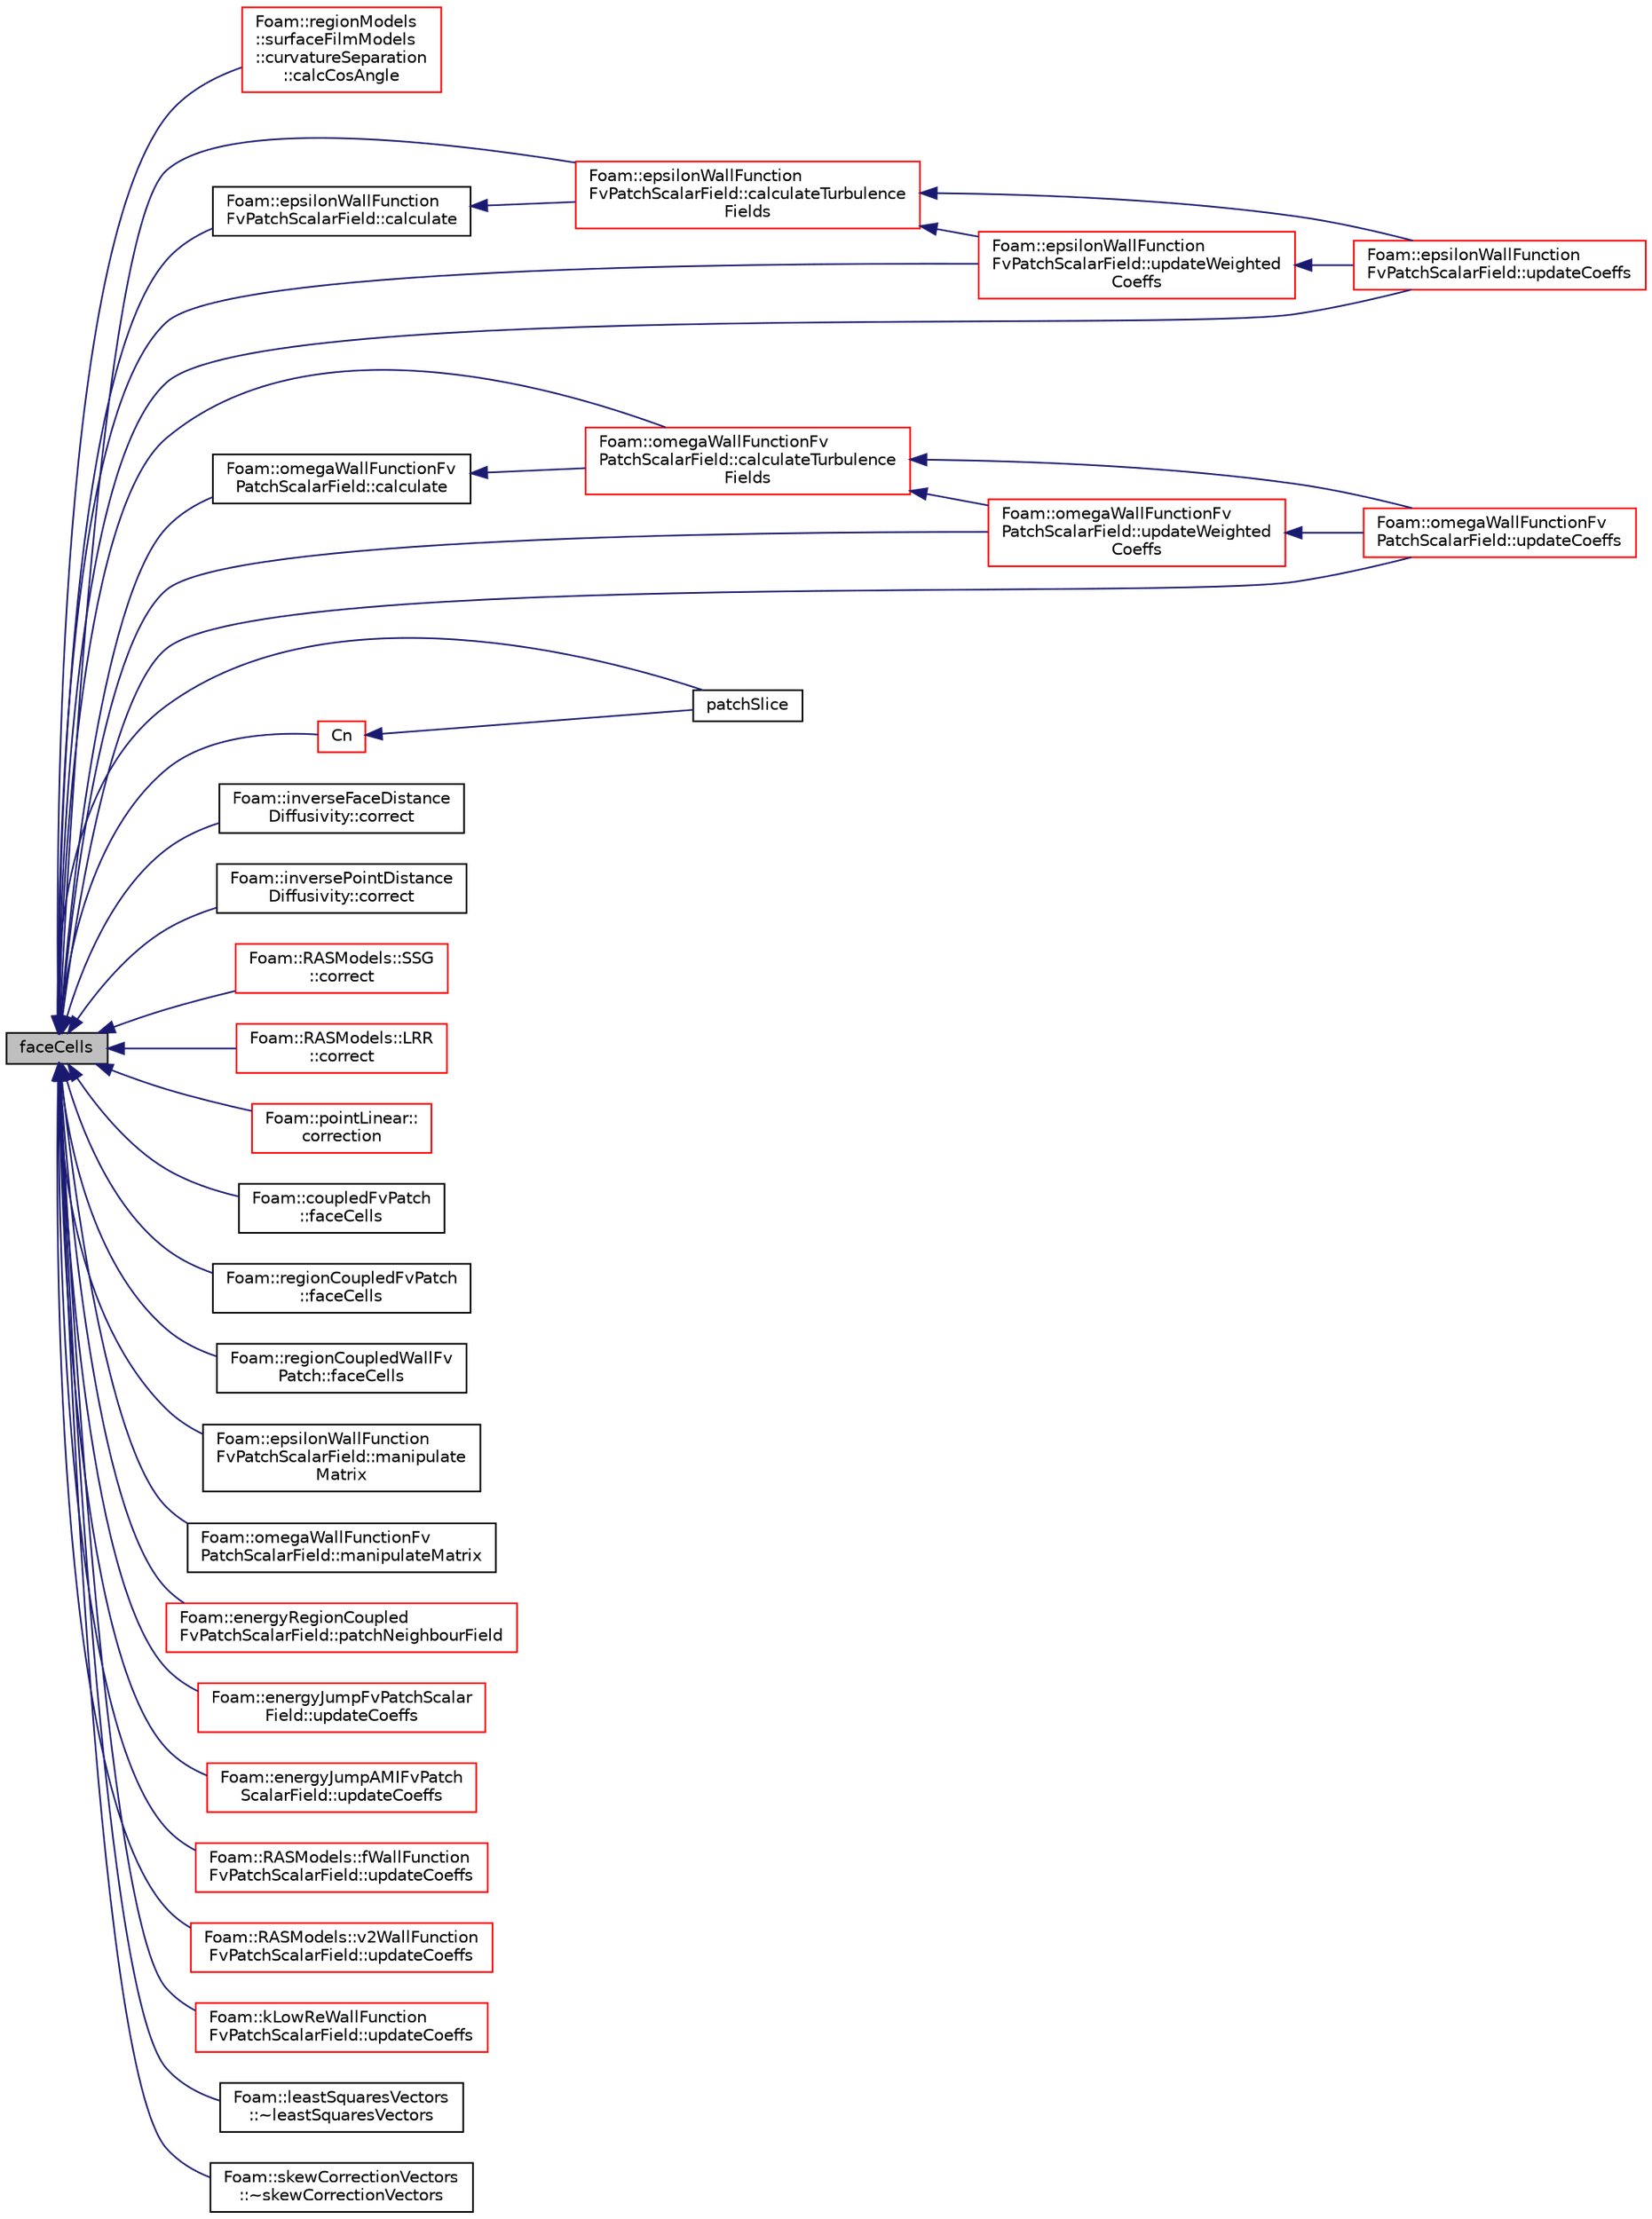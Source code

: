 digraph "faceCells"
{
  bgcolor="transparent";
  edge [fontname="Helvetica",fontsize="10",labelfontname="Helvetica",labelfontsize="10"];
  node [fontname="Helvetica",fontsize="10",shape=record];
  rankdir="LR";
  Node778 [label="faceCells",height=0.2,width=0.4,color="black", fillcolor="grey75", style="filled", fontcolor="black"];
  Node778 -> Node779 [dir="back",color="midnightblue",fontsize="10",style="solid",fontname="Helvetica"];
  Node779 [label="Foam::regionModels\l::surfaceFilmModels\l::curvatureSeparation\l::calcCosAngle",height=0.2,width=0.4,color="red",URL="$a30173.html#a6595a2ccc657d73bb3e77c3dad18b386",tooltip="Calculate the cosine of the angle between gravity vector and. "];
  Node778 -> Node782 [dir="back",color="midnightblue",fontsize="10",style="solid",fontname="Helvetica"];
  Node782 [label="Foam::epsilonWallFunction\lFvPatchScalarField::calculate",height=0.2,width=0.4,color="black",URL="$a32129.html#a9b10d949afa36a0fe772c66e94719865",tooltip="Calculate the epsilon and G. "];
  Node782 -> Node783 [dir="back",color="midnightblue",fontsize="10",style="solid",fontname="Helvetica"];
  Node783 [label="Foam::epsilonWallFunction\lFvPatchScalarField::calculateTurbulence\lFields",height=0.2,width=0.4,color="red",URL="$a32129.html#ae66449fc0b530766847f6369c9d47e9e",tooltip="Main driver to calculate the turbulence fields. "];
  Node783 -> Node787 [dir="back",color="midnightblue",fontsize="10",style="solid",fontname="Helvetica"];
  Node787 [label="Foam::epsilonWallFunction\lFvPatchScalarField::updateCoeffs",height=0.2,width=0.4,color="red",URL="$a32129.html#a7e24eafac629d3733181cd942d4c902f",tooltip="Update the coefficients associated with the patch field. "];
  Node783 -> Node789 [dir="back",color="midnightblue",fontsize="10",style="solid",fontname="Helvetica"];
  Node789 [label="Foam::epsilonWallFunction\lFvPatchScalarField::updateWeighted\lCoeffs",height=0.2,width=0.4,color="red",URL="$a32129.html#abdb19742355ced144cd0033d4c5b1e35",tooltip="Update the coefficients associated with the patch field. "];
  Node789 -> Node787 [dir="back",color="midnightblue",fontsize="10",style="solid",fontname="Helvetica"];
  Node778 -> Node793 [dir="back",color="midnightblue",fontsize="10",style="solid",fontname="Helvetica"];
  Node793 [label="Foam::omegaWallFunctionFv\lPatchScalarField::calculate",height=0.2,width=0.4,color="black",URL="$a32181.html#a198ab1edcd6a58e1f422febaac58dacc",tooltip="Calculate the omega and G. "];
  Node793 -> Node794 [dir="back",color="midnightblue",fontsize="10",style="solid",fontname="Helvetica"];
  Node794 [label="Foam::omegaWallFunctionFv\lPatchScalarField::calculateTurbulence\lFields",height=0.2,width=0.4,color="red",URL="$a32181.html#ad354b2bce4bd90afc465c2dff69b24d6",tooltip="Main driver to calculate the turbulence fields. "];
  Node794 -> Node797 [dir="back",color="midnightblue",fontsize="10",style="solid",fontname="Helvetica"];
  Node797 [label="Foam::omegaWallFunctionFv\lPatchScalarField::updateCoeffs",height=0.2,width=0.4,color="red",URL="$a32181.html#a7e24eafac629d3733181cd942d4c902f",tooltip="Update the coefficients associated with the patch field. "];
  Node794 -> Node799 [dir="back",color="midnightblue",fontsize="10",style="solid",fontname="Helvetica"];
  Node799 [label="Foam::omegaWallFunctionFv\lPatchScalarField::updateWeighted\lCoeffs",height=0.2,width=0.4,color="red",URL="$a32181.html#abdb19742355ced144cd0033d4c5b1e35",tooltip="Update the coefficients associated with the patch field. "];
  Node799 -> Node797 [dir="back",color="midnightblue",fontsize="10",style="solid",fontname="Helvetica"];
  Node778 -> Node783 [dir="back",color="midnightblue",fontsize="10",style="solid",fontname="Helvetica"];
  Node778 -> Node794 [dir="back",color="midnightblue",fontsize="10",style="solid",fontname="Helvetica"];
  Node778 -> Node804 [dir="back",color="midnightblue",fontsize="10",style="solid",fontname="Helvetica"];
  Node804 [label="Cn",height=0.2,width=0.4,color="red",URL="$a23693.html#a6644397238b36a49d0caf58d1d88e18d",tooltip="Return neighbour cell centres. "];
  Node804 -> Node807 [dir="back",color="midnightblue",fontsize="10",style="solid",fontname="Helvetica"];
  Node807 [label="patchSlice",height=0.2,width=0.4,color="black",URL="$a23693.html#abafaae120d11327175dacc1109283746",tooltip="Slice list to patch. "];
  Node778 -> Node810 [dir="back",color="midnightblue",fontsize="10",style="solid",fontname="Helvetica"];
  Node810 [label="Foam::inverseFaceDistance\lDiffusivity::correct",height=0.2,width=0.4,color="black",URL="$a24485.html#a3ae44b28050c3aa494c1d8e18cf618c1",tooltip="Correct the motion diffusivity. "];
  Node778 -> Node811 [dir="back",color="midnightblue",fontsize="10",style="solid",fontname="Helvetica"];
  Node811 [label="Foam::inversePointDistance\lDiffusivity::correct",height=0.2,width=0.4,color="black",URL="$a24489.html#a3ae44b28050c3aa494c1d8e18cf618c1",tooltip="Correct the motion diffusivity. "];
  Node778 -> Node812 [dir="back",color="midnightblue",fontsize="10",style="solid",fontname="Helvetica"];
  Node812 [label="Foam::RASModels::SSG\l::correct",height=0.2,width=0.4,color="red",URL="$a32377.html#a3ae44b28050c3aa494c1d8e18cf618c1",tooltip="Solve the turbulence equations and correct eddy-Viscosity and. "];
  Node778 -> Node814 [dir="back",color="midnightblue",fontsize="10",style="solid",fontname="Helvetica"];
  Node814 [label="Foam::RASModels::LRR\l::correct",height=0.2,width=0.4,color="red",URL="$a32357.html#a3ae44b28050c3aa494c1d8e18cf618c1",tooltip="Solve the turbulence equations and correct eddy-Viscosity and. "];
  Node778 -> Node816 [dir="back",color="midnightblue",fontsize="10",style="solid",fontname="Helvetica"];
  Node816 [label="Foam::pointLinear::\lcorrection",height=0.2,width=0.4,color="red",URL="$a24057.html#a683d4cb418f39972bd3c928468a84681",tooltip="Return the explicit correction to the face-interpolate. "];
  Node778 -> Node818 [dir="back",color="midnightblue",fontsize="10",style="solid",fontname="Helvetica"];
  Node818 [label="Foam::coupledFvPatch\l::faceCells",height=0.2,width=0.4,color="black",URL="$a23617.html#acfa7528cfeee102a905008394641d01c",tooltip="Return faceCell addressing. "];
  Node778 -> Node819 [dir="back",color="midnightblue",fontsize="10",style="solid",fontname="Helvetica"];
  Node819 [label="Foam::regionCoupledFvPatch\l::faceCells",height=0.2,width=0.4,color="black",URL="$a23681.html#acfa7528cfeee102a905008394641d01c",tooltip="Return faceCell addressing. "];
  Node778 -> Node820 [dir="back",color="midnightblue",fontsize="10",style="solid",fontname="Helvetica"];
  Node820 [label="Foam::regionCoupledWallFv\lPatch::faceCells",height=0.2,width=0.4,color="black",URL="$a23685.html#acfa7528cfeee102a905008394641d01c",tooltip="Return faceCell addressing. "];
  Node778 -> Node791 [dir="back",color="midnightblue",fontsize="10",style="solid",fontname="Helvetica"];
  Node791 [label="Foam::epsilonWallFunction\lFvPatchScalarField::manipulate\lMatrix",height=0.2,width=0.4,color="black",URL="$a32129.html#a45d1c9e9ccd460392d93923472aac76c",tooltip="Manipulate matrix with given weights. "];
  Node778 -> Node803 [dir="back",color="midnightblue",fontsize="10",style="solid",fontname="Helvetica"];
  Node803 [label="Foam::omegaWallFunctionFv\lPatchScalarField::manipulateMatrix",height=0.2,width=0.4,color="black",URL="$a32181.html#a45d1c9e9ccd460392d93923472aac76c",tooltip="Manipulate matrix with given weights. "];
  Node778 -> Node821 [dir="back",color="midnightblue",fontsize="10",style="solid",fontname="Helvetica"];
  Node821 [label="Foam::energyRegionCoupled\lFvPatchScalarField::patchNeighbourField",height=0.2,width=0.4,color="red",URL="$a30037.html#a2ef56f139ca209926d783001df61c15a",tooltip="Return neighbour coupled internal cell data. "];
  Node778 -> Node807 [dir="back",color="midnightblue",fontsize="10",style="solid",fontname="Helvetica"];
  Node778 -> Node825 [dir="back",color="midnightblue",fontsize="10",style="solid",fontname="Helvetica"];
  Node825 [label="Foam::energyJumpFvPatchScalar\lField::updateCoeffs",height=0.2,width=0.4,color="red",URL="$a30997.html#a7e24eafac629d3733181cd942d4c902f",tooltip="Update the coefficients. "];
  Node778 -> Node827 [dir="back",color="midnightblue",fontsize="10",style="solid",fontname="Helvetica"];
  Node827 [label="Foam::energyJumpAMIFvPatch\lScalarField::updateCoeffs",height=0.2,width=0.4,color="red",URL="$a31001.html#a7e24eafac629d3733181cd942d4c902f",tooltip="Update the coefficients. "];
  Node778 -> Node829 [dir="back",color="midnightblue",fontsize="10",style="solid",fontname="Helvetica"];
  Node829 [label="Foam::RASModels::fWallFunction\lFvPatchScalarField::updateCoeffs",height=0.2,width=0.4,color="red",URL="$a32133.html#a7e24eafac629d3733181cd942d4c902f",tooltip="Update the coefficients associated with the patch field. "];
  Node778 -> Node831 [dir="back",color="midnightblue",fontsize="10",style="solid",fontname="Helvetica"];
  Node831 [label="Foam::RASModels::v2WallFunction\lFvPatchScalarField::updateCoeffs",height=0.2,width=0.4,color="red",URL="$a32185.html#a7e24eafac629d3733181cd942d4c902f",tooltip="Update the coefficients associated with the patch field. "];
  Node778 -> Node833 [dir="back",color="midnightblue",fontsize="10",style="solid",fontname="Helvetica"];
  Node833 [label="Foam::kLowReWallFunction\lFvPatchScalarField::updateCoeffs",height=0.2,width=0.4,color="red",URL="$a32137.html#a7e24eafac629d3733181cd942d4c902f",tooltip="Update the coefficients associated with the patch field. "];
  Node778 -> Node787 [dir="back",color="midnightblue",fontsize="10",style="solid",fontname="Helvetica"];
  Node778 -> Node797 [dir="back",color="midnightblue",fontsize="10",style="solid",fontname="Helvetica"];
  Node778 -> Node789 [dir="back",color="midnightblue",fontsize="10",style="solid",fontname="Helvetica"];
  Node778 -> Node799 [dir="back",color="midnightblue",fontsize="10",style="solid",fontname="Helvetica"];
  Node778 -> Node806 [dir="back",color="midnightblue",fontsize="10",style="solid",fontname="Helvetica"];
  Node806 [label="Foam::leastSquaresVectors\l::~leastSquaresVectors",height=0.2,width=0.4,color="black",URL="$a23377.html#a174123ef1199fb59e95687bd040ab465",tooltip="Destructor. "];
  Node778 -> Node808 [dir="back",color="midnightblue",fontsize="10",style="solid",fontname="Helvetica"];
  Node808 [label="Foam::skewCorrectionVectors\l::~skewCorrectionVectors",height=0.2,width=0.4,color="black",URL="$a24089.html#a16c9b82f5dcc80a9c175094d7c5e1020",tooltip="Destructor. "];
}
